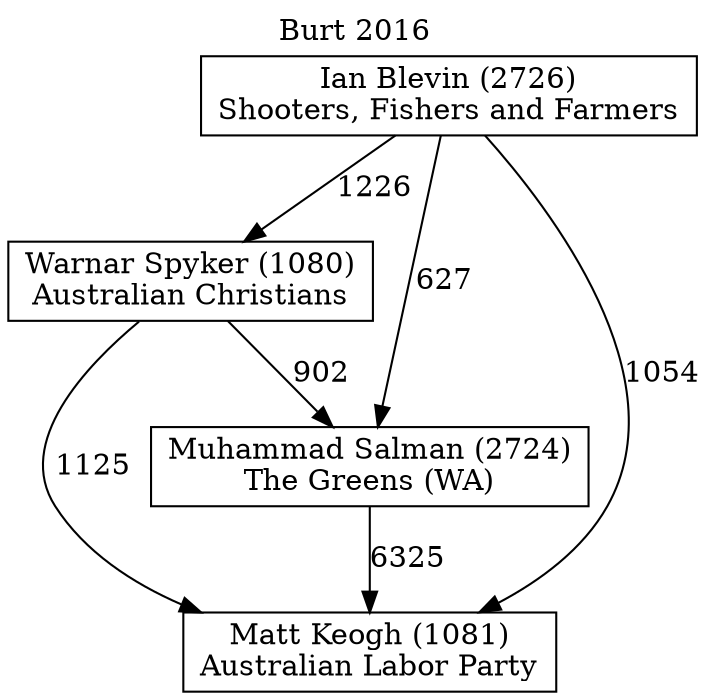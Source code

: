 // House preference flow
digraph "Matt Keogh (1081)_Burt_2016" {
	graph [label="Burt 2016" labelloc=t mclimit=10]
	node [shape=box]
	"Warnar Spyker (1080)" [label="Warnar Spyker (1080)
Australian Christians"]
	"Muhammad Salman (2724)" [label="Muhammad Salman (2724)
The Greens (WA)"]
	"Matt Keogh (1081)" [label="Matt Keogh (1081)
Australian Labor Party"]
	"Ian Blevin (2726)" [label="Ian Blevin (2726)
Shooters, Fishers and Farmers"]
	"Ian Blevin (2726)" -> "Muhammad Salman (2724)" [label=627]
	"Muhammad Salman (2724)" -> "Matt Keogh (1081)" [label=6325]
	"Warnar Spyker (1080)" -> "Matt Keogh (1081)" [label=1125]
	"Warnar Spyker (1080)" -> "Muhammad Salman (2724)" [label=902]
	"Ian Blevin (2726)" -> "Matt Keogh (1081)" [label=1054]
	"Ian Blevin (2726)" -> "Warnar Spyker (1080)" [label=1226]
}
